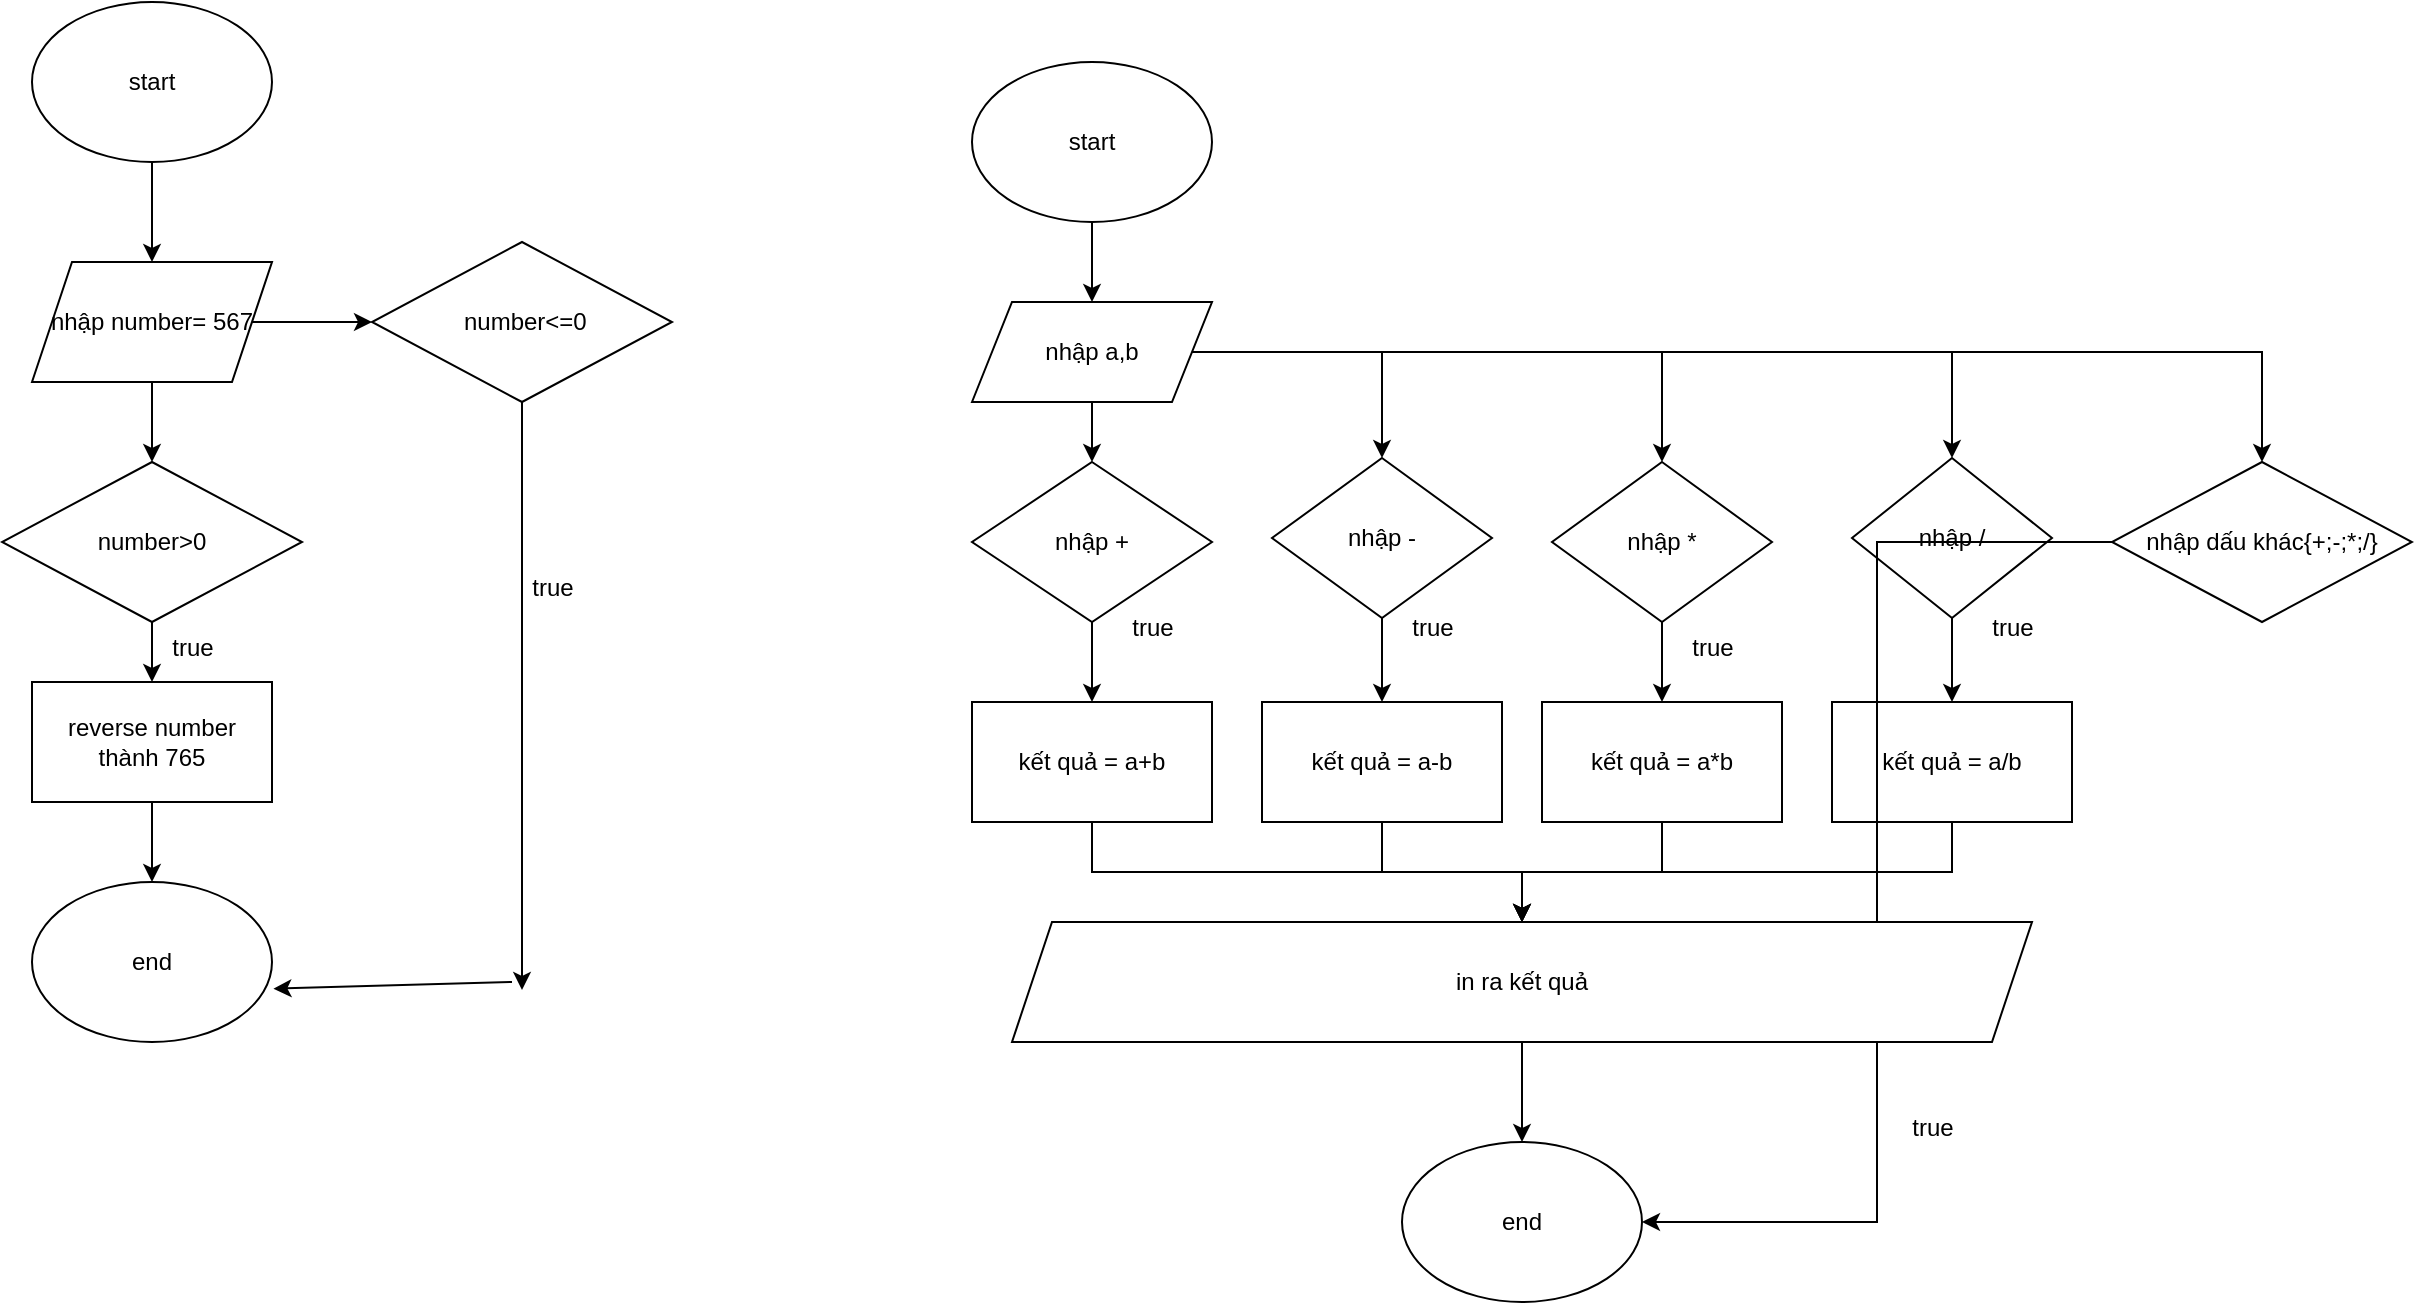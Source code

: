 <mxfile version="22.1.2" type="device">
  <diagram name="Page-1" id="6gwBCCVL0bwg8STET9T3">
    <mxGraphModel dx="1134" dy="617" grid="1" gridSize="10" guides="1" tooltips="1" connect="1" arrows="1" fold="1" page="1" pageScale="1" pageWidth="850" pageHeight="1100" math="0" shadow="0">
      <root>
        <mxCell id="0" />
        <mxCell id="1" parent="0" />
        <mxCell id="nGg8Ksaf8CgA7mFmGYZu-3" value="" style="edgeStyle=orthogonalEdgeStyle;rounded=0;orthogonalLoop=1;jettySize=auto;html=1;" edge="1" parent="1" source="nGg8Ksaf8CgA7mFmGYZu-1" target="nGg8Ksaf8CgA7mFmGYZu-2">
          <mxGeometry relative="1" as="geometry" />
        </mxCell>
        <mxCell id="nGg8Ksaf8CgA7mFmGYZu-1" value="start" style="ellipse;whiteSpace=wrap;html=1;" vertex="1" parent="1">
          <mxGeometry x="340" y="190" width="120" height="80" as="geometry" />
        </mxCell>
        <mxCell id="nGg8Ksaf8CgA7mFmGYZu-5" value="" style="edgeStyle=orthogonalEdgeStyle;rounded=0;orthogonalLoop=1;jettySize=auto;html=1;" edge="1" parent="1" source="nGg8Ksaf8CgA7mFmGYZu-2">
          <mxGeometry relative="1" as="geometry">
            <mxPoint x="400" y="420" as="targetPoint" />
          </mxGeometry>
        </mxCell>
        <mxCell id="nGg8Ksaf8CgA7mFmGYZu-7" value="" style="edgeStyle=orthogonalEdgeStyle;rounded=0;orthogonalLoop=1;jettySize=auto;html=1;" edge="1" parent="1" source="nGg8Ksaf8CgA7mFmGYZu-2" target="nGg8Ksaf8CgA7mFmGYZu-6">
          <mxGeometry relative="1" as="geometry" />
        </mxCell>
        <mxCell id="nGg8Ksaf8CgA7mFmGYZu-2" value="nhập number= 567" style="shape=parallelogram;perimeter=parallelogramPerimeter;whiteSpace=wrap;html=1;fixedSize=1;" vertex="1" parent="1">
          <mxGeometry x="340" y="320" width="120" height="60" as="geometry" />
        </mxCell>
        <mxCell id="nGg8Ksaf8CgA7mFmGYZu-14" value="" style="edgeStyle=orthogonalEdgeStyle;rounded=0;orthogonalLoop=1;jettySize=auto;html=1;" edge="1" parent="1" source="nGg8Ksaf8CgA7mFmGYZu-6">
          <mxGeometry relative="1" as="geometry">
            <mxPoint x="585" y="684" as="targetPoint" />
          </mxGeometry>
        </mxCell>
        <mxCell id="nGg8Ksaf8CgA7mFmGYZu-6" value="&amp;nbsp;number&amp;lt;=0" style="rhombus;whiteSpace=wrap;html=1;" vertex="1" parent="1">
          <mxGeometry x="510" y="310" width="150" height="80" as="geometry" />
        </mxCell>
        <mxCell id="nGg8Ksaf8CgA7mFmGYZu-10" value="" style="edgeStyle=orthogonalEdgeStyle;rounded=0;orthogonalLoop=1;jettySize=auto;html=1;" edge="1" parent="1" source="nGg8Ksaf8CgA7mFmGYZu-8" target="nGg8Ksaf8CgA7mFmGYZu-9">
          <mxGeometry relative="1" as="geometry" />
        </mxCell>
        <mxCell id="nGg8Ksaf8CgA7mFmGYZu-8" value="number&amp;gt;0" style="rhombus;whiteSpace=wrap;html=1;" vertex="1" parent="1">
          <mxGeometry x="325" y="420" width="150" height="80" as="geometry" />
        </mxCell>
        <mxCell id="nGg8Ksaf8CgA7mFmGYZu-16" value="" style="edgeStyle=orthogonalEdgeStyle;rounded=0;orthogonalLoop=1;jettySize=auto;html=1;" edge="1" parent="1" source="nGg8Ksaf8CgA7mFmGYZu-9" target="nGg8Ksaf8CgA7mFmGYZu-11">
          <mxGeometry relative="1" as="geometry" />
        </mxCell>
        <mxCell id="nGg8Ksaf8CgA7mFmGYZu-9" value="reverse number&lt;br&gt;thành 765" style="rounded=0;whiteSpace=wrap;html=1;" vertex="1" parent="1">
          <mxGeometry x="340" y="530" width="120" height="60" as="geometry" />
        </mxCell>
        <mxCell id="nGg8Ksaf8CgA7mFmGYZu-11" value="end" style="ellipse;whiteSpace=wrap;html=1;" vertex="1" parent="1">
          <mxGeometry x="340" y="630" width="120" height="80" as="geometry" />
        </mxCell>
        <mxCell id="nGg8Ksaf8CgA7mFmGYZu-12" value="true" style="text;html=1;align=center;verticalAlign=middle;resizable=0;points=[];autosize=1;strokeColor=none;fillColor=none;" vertex="1" parent="1">
          <mxGeometry x="400" y="498" width="40" height="30" as="geometry" />
        </mxCell>
        <mxCell id="nGg8Ksaf8CgA7mFmGYZu-15" value="" style="endArrow=classic;html=1;rounded=0;entryX=1.006;entryY=0.667;entryDx=0;entryDy=0;entryPerimeter=0;" edge="1" parent="1" target="nGg8Ksaf8CgA7mFmGYZu-11">
          <mxGeometry width="50" height="50" relative="1" as="geometry">
            <mxPoint x="580" y="680" as="sourcePoint" />
            <mxPoint x="430" y="530" as="targetPoint" />
          </mxGeometry>
        </mxCell>
        <mxCell id="nGg8Ksaf8CgA7mFmGYZu-20" value="" style="edgeStyle=orthogonalEdgeStyle;rounded=0;orthogonalLoop=1;jettySize=auto;html=1;" edge="1" parent="1" source="nGg8Ksaf8CgA7mFmGYZu-17" target="nGg8Ksaf8CgA7mFmGYZu-19">
          <mxGeometry relative="1" as="geometry" />
        </mxCell>
        <mxCell id="nGg8Ksaf8CgA7mFmGYZu-17" value="start" style="ellipse;whiteSpace=wrap;html=1;" vertex="1" parent="1">
          <mxGeometry x="810" y="220" width="120" height="80" as="geometry" />
        </mxCell>
        <mxCell id="nGg8Ksaf8CgA7mFmGYZu-18" value="true&lt;br&gt;" style="text;html=1;align=center;verticalAlign=middle;resizable=0;points=[];autosize=1;strokeColor=none;fillColor=none;" vertex="1" parent="1">
          <mxGeometry x="580" y="468" width="40" height="30" as="geometry" />
        </mxCell>
        <mxCell id="nGg8Ksaf8CgA7mFmGYZu-32" value="" style="edgeStyle=orthogonalEdgeStyle;rounded=0;orthogonalLoop=1;jettySize=auto;html=1;entryX=0.5;entryY=0;entryDx=0;entryDy=0;" edge="1" parent="1" source="nGg8Ksaf8CgA7mFmGYZu-19" target="nGg8Ksaf8CgA7mFmGYZu-22">
          <mxGeometry relative="1" as="geometry">
            <mxPoint x="1010" y="365" as="targetPoint" />
          </mxGeometry>
        </mxCell>
        <mxCell id="nGg8Ksaf8CgA7mFmGYZu-34" value="" style="edgeStyle=orthogonalEdgeStyle;rounded=0;orthogonalLoop=1;jettySize=auto;html=1;" edge="1" parent="1" source="nGg8Ksaf8CgA7mFmGYZu-19" target="nGg8Ksaf8CgA7mFmGYZu-23">
          <mxGeometry relative="1" as="geometry">
            <mxPoint x="1165" y="365" as="targetPoint" />
          </mxGeometry>
        </mxCell>
        <mxCell id="nGg8Ksaf8CgA7mFmGYZu-36" value="" style="edgeStyle=orthogonalEdgeStyle;rounded=0;orthogonalLoop=1;jettySize=auto;html=1;entryX=0.5;entryY=0;entryDx=0;entryDy=0;" edge="1" parent="1" source="nGg8Ksaf8CgA7mFmGYZu-19" target="nGg8Ksaf8CgA7mFmGYZu-24">
          <mxGeometry relative="1" as="geometry">
            <mxPoint x="1310" y="365" as="targetPoint" />
          </mxGeometry>
        </mxCell>
        <mxCell id="nGg8Ksaf8CgA7mFmGYZu-37" value="" style="edgeStyle=orthogonalEdgeStyle;rounded=0;orthogonalLoop=1;jettySize=auto;html=1;" edge="1" parent="1" source="nGg8Ksaf8CgA7mFmGYZu-19" target="nGg8Ksaf8CgA7mFmGYZu-21">
          <mxGeometry relative="1" as="geometry" />
        </mxCell>
        <mxCell id="nGg8Ksaf8CgA7mFmGYZu-44" value="" style="edgeStyle=orthogonalEdgeStyle;rounded=0;orthogonalLoop=1;jettySize=auto;html=1;entryX=0.5;entryY=0;entryDx=0;entryDy=0;" edge="1" parent="1" source="nGg8Ksaf8CgA7mFmGYZu-19" target="nGg8Ksaf8CgA7mFmGYZu-42">
          <mxGeometry relative="1" as="geometry">
            <mxPoint x="1470" y="365" as="targetPoint" />
          </mxGeometry>
        </mxCell>
        <mxCell id="nGg8Ksaf8CgA7mFmGYZu-19" value="nhập a,b" style="shape=parallelogram;perimeter=parallelogramPerimeter;whiteSpace=wrap;html=1;fixedSize=1;" vertex="1" parent="1">
          <mxGeometry x="810" y="340" width="120" height="50" as="geometry" />
        </mxCell>
        <mxCell id="nGg8Ksaf8CgA7mFmGYZu-38" value="" style="edgeStyle=orthogonalEdgeStyle;rounded=0;orthogonalLoop=1;jettySize=auto;html=1;" edge="1" parent="1" source="nGg8Ksaf8CgA7mFmGYZu-21" target="nGg8Ksaf8CgA7mFmGYZu-27">
          <mxGeometry relative="1" as="geometry" />
        </mxCell>
        <mxCell id="nGg8Ksaf8CgA7mFmGYZu-21" value="nhập +" style="rhombus;whiteSpace=wrap;html=1;" vertex="1" parent="1">
          <mxGeometry x="810" y="420" width="120" height="80" as="geometry" />
        </mxCell>
        <mxCell id="nGg8Ksaf8CgA7mFmGYZu-39" value="" style="edgeStyle=orthogonalEdgeStyle;rounded=0;orthogonalLoop=1;jettySize=auto;html=1;" edge="1" parent="1" source="nGg8Ksaf8CgA7mFmGYZu-22" target="nGg8Ksaf8CgA7mFmGYZu-28">
          <mxGeometry relative="1" as="geometry" />
        </mxCell>
        <mxCell id="nGg8Ksaf8CgA7mFmGYZu-22" value="nhập -" style="rhombus;whiteSpace=wrap;html=1;" vertex="1" parent="1">
          <mxGeometry x="960" y="418" width="110" height="80" as="geometry" />
        </mxCell>
        <mxCell id="nGg8Ksaf8CgA7mFmGYZu-40" value="" style="edgeStyle=orthogonalEdgeStyle;rounded=0;orthogonalLoop=1;jettySize=auto;html=1;" edge="1" parent="1" source="nGg8Ksaf8CgA7mFmGYZu-23" target="nGg8Ksaf8CgA7mFmGYZu-29">
          <mxGeometry relative="1" as="geometry" />
        </mxCell>
        <mxCell id="nGg8Ksaf8CgA7mFmGYZu-23" value="nhập *" style="rhombus;whiteSpace=wrap;html=1;" vertex="1" parent="1">
          <mxGeometry x="1100" y="420" width="110" height="80" as="geometry" />
        </mxCell>
        <mxCell id="nGg8Ksaf8CgA7mFmGYZu-41" value="" style="edgeStyle=orthogonalEdgeStyle;rounded=0;orthogonalLoop=1;jettySize=auto;html=1;" edge="1" parent="1" source="nGg8Ksaf8CgA7mFmGYZu-24" target="nGg8Ksaf8CgA7mFmGYZu-30">
          <mxGeometry relative="1" as="geometry" />
        </mxCell>
        <mxCell id="nGg8Ksaf8CgA7mFmGYZu-24" value="nhập /" style="rhombus;whiteSpace=wrap;html=1;" vertex="1" parent="1">
          <mxGeometry x="1250" y="418" width="100" height="80" as="geometry" />
        </mxCell>
        <mxCell id="nGg8Ksaf8CgA7mFmGYZu-46" value="" style="edgeStyle=orthogonalEdgeStyle;rounded=0;orthogonalLoop=1;jettySize=auto;html=1;" edge="1" parent="1" source="nGg8Ksaf8CgA7mFmGYZu-27" target="nGg8Ksaf8CgA7mFmGYZu-45">
          <mxGeometry relative="1" as="geometry" />
        </mxCell>
        <mxCell id="nGg8Ksaf8CgA7mFmGYZu-27" value="kết quả = a+b" style="rounded=0;whiteSpace=wrap;html=1;" vertex="1" parent="1">
          <mxGeometry x="810" y="540" width="120" height="60" as="geometry" />
        </mxCell>
        <mxCell id="nGg8Ksaf8CgA7mFmGYZu-47" value="" style="edgeStyle=orthogonalEdgeStyle;rounded=0;orthogonalLoop=1;jettySize=auto;html=1;" edge="1" parent="1" source="nGg8Ksaf8CgA7mFmGYZu-28" target="nGg8Ksaf8CgA7mFmGYZu-45">
          <mxGeometry relative="1" as="geometry" />
        </mxCell>
        <mxCell id="nGg8Ksaf8CgA7mFmGYZu-28" value="kết quả = a-b" style="rounded=0;whiteSpace=wrap;html=1;" vertex="1" parent="1">
          <mxGeometry x="955" y="540" width="120" height="60" as="geometry" />
        </mxCell>
        <mxCell id="nGg8Ksaf8CgA7mFmGYZu-48" value="" style="edgeStyle=orthogonalEdgeStyle;rounded=0;orthogonalLoop=1;jettySize=auto;html=1;" edge="1" parent="1" source="nGg8Ksaf8CgA7mFmGYZu-29" target="nGg8Ksaf8CgA7mFmGYZu-45">
          <mxGeometry relative="1" as="geometry" />
        </mxCell>
        <mxCell id="nGg8Ksaf8CgA7mFmGYZu-29" value="kết quả = a*b" style="rounded=0;whiteSpace=wrap;html=1;" vertex="1" parent="1">
          <mxGeometry x="1095" y="540" width="120" height="60" as="geometry" />
        </mxCell>
        <mxCell id="nGg8Ksaf8CgA7mFmGYZu-49" value="" style="edgeStyle=orthogonalEdgeStyle;rounded=0;orthogonalLoop=1;jettySize=auto;html=1;" edge="1" parent="1" source="nGg8Ksaf8CgA7mFmGYZu-30" target="nGg8Ksaf8CgA7mFmGYZu-45">
          <mxGeometry relative="1" as="geometry" />
        </mxCell>
        <mxCell id="nGg8Ksaf8CgA7mFmGYZu-30" value="kết quả = a/b" style="rounded=0;whiteSpace=wrap;html=1;" vertex="1" parent="1">
          <mxGeometry x="1240" y="540" width="120" height="60" as="geometry" />
        </mxCell>
        <mxCell id="nGg8Ksaf8CgA7mFmGYZu-53" value="" style="edgeStyle=orthogonalEdgeStyle;rounded=0;orthogonalLoop=1;jettySize=auto;html=1;entryX=1;entryY=0.5;entryDx=0;entryDy=0;" edge="1" parent="1" source="nGg8Ksaf8CgA7mFmGYZu-42" target="nGg8Ksaf8CgA7mFmGYZu-50">
          <mxGeometry relative="1" as="geometry">
            <mxPoint x="1455" y="810" as="targetPoint" />
          </mxGeometry>
        </mxCell>
        <mxCell id="nGg8Ksaf8CgA7mFmGYZu-42" value="nhập dấu khác{+;-;*;/}" style="rhombus;whiteSpace=wrap;html=1;" vertex="1" parent="1">
          <mxGeometry x="1380" y="420" width="150" height="80" as="geometry" />
        </mxCell>
        <mxCell id="nGg8Ksaf8CgA7mFmGYZu-51" value="" style="edgeStyle=orthogonalEdgeStyle;rounded=0;orthogonalLoop=1;jettySize=auto;html=1;" edge="1" parent="1" source="nGg8Ksaf8CgA7mFmGYZu-45" target="nGg8Ksaf8CgA7mFmGYZu-50">
          <mxGeometry relative="1" as="geometry" />
        </mxCell>
        <mxCell id="nGg8Ksaf8CgA7mFmGYZu-45" value="in ra kết quả" style="shape=parallelogram;perimeter=parallelogramPerimeter;whiteSpace=wrap;html=1;fixedSize=1;" vertex="1" parent="1">
          <mxGeometry x="830" y="650" width="510" height="60" as="geometry" />
        </mxCell>
        <mxCell id="nGg8Ksaf8CgA7mFmGYZu-50" value="end" style="ellipse;whiteSpace=wrap;html=1;" vertex="1" parent="1">
          <mxGeometry x="1025" y="760" width="120" height="80" as="geometry" />
        </mxCell>
        <mxCell id="nGg8Ksaf8CgA7mFmGYZu-54" value="true" style="text;html=1;align=center;verticalAlign=middle;resizable=0;points=[];autosize=1;strokeColor=none;fillColor=none;" vertex="1" parent="1">
          <mxGeometry x="1270" y="738" width="40" height="30" as="geometry" />
        </mxCell>
        <mxCell id="nGg8Ksaf8CgA7mFmGYZu-55" value="true" style="text;html=1;align=center;verticalAlign=middle;resizable=0;points=[];autosize=1;strokeColor=none;fillColor=none;" vertex="1" parent="1">
          <mxGeometry x="880" y="488" width="40" height="30" as="geometry" />
        </mxCell>
        <mxCell id="nGg8Ksaf8CgA7mFmGYZu-56" value="true" style="text;html=1;align=center;verticalAlign=middle;resizable=0;points=[];autosize=1;strokeColor=none;fillColor=none;" vertex="1" parent="1">
          <mxGeometry x="1020" y="488" width="40" height="30" as="geometry" />
        </mxCell>
        <mxCell id="nGg8Ksaf8CgA7mFmGYZu-57" value="true" style="text;html=1;align=center;verticalAlign=middle;resizable=0;points=[];autosize=1;strokeColor=none;fillColor=none;" vertex="1" parent="1">
          <mxGeometry x="1160" y="498" width="40" height="30" as="geometry" />
        </mxCell>
        <mxCell id="nGg8Ksaf8CgA7mFmGYZu-58" value="true" style="text;html=1;align=center;verticalAlign=middle;resizable=0;points=[];autosize=1;strokeColor=none;fillColor=none;" vertex="1" parent="1">
          <mxGeometry x="1310" y="488" width="40" height="30" as="geometry" />
        </mxCell>
      </root>
    </mxGraphModel>
  </diagram>
</mxfile>
